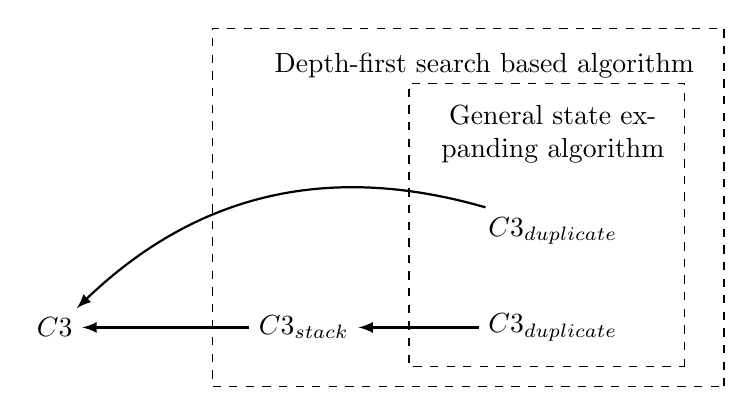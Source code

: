 \begin{tikzpicture}[
every node/.style={node distance=90},
close/.style={node distance=35},
arrow/.style={draw,->,>=latex,thick},
]

\node (c3) at (0,0) {$C3$};
\node (c3stack) [right of = c3] {$C3_{stack}$};
\node (c3duplicate) [right of = c3stack] {$C3_{duplicate}$};
\node (c3static) [above of = c3duplicate,close] {$C3_{duplicate}$};
\node (gen) [above of = c3static,close,text width=3cm,text centered] {General state expanding algorithm};
\node (dfs) [above left of = gen,close] {Depth-first search based algorithm};

%arrows
\path[arrow]
(c3duplicate) edge (c3stack)
(c3stack) edge (c3)
(c3static) edge[bend right] (c3)
;

\draw[dashed]
(8,-.5) rectangle (4.5,3.1)
(8.5,-.75) rectangle (2,3.8)
;

\end{tikzpicture}